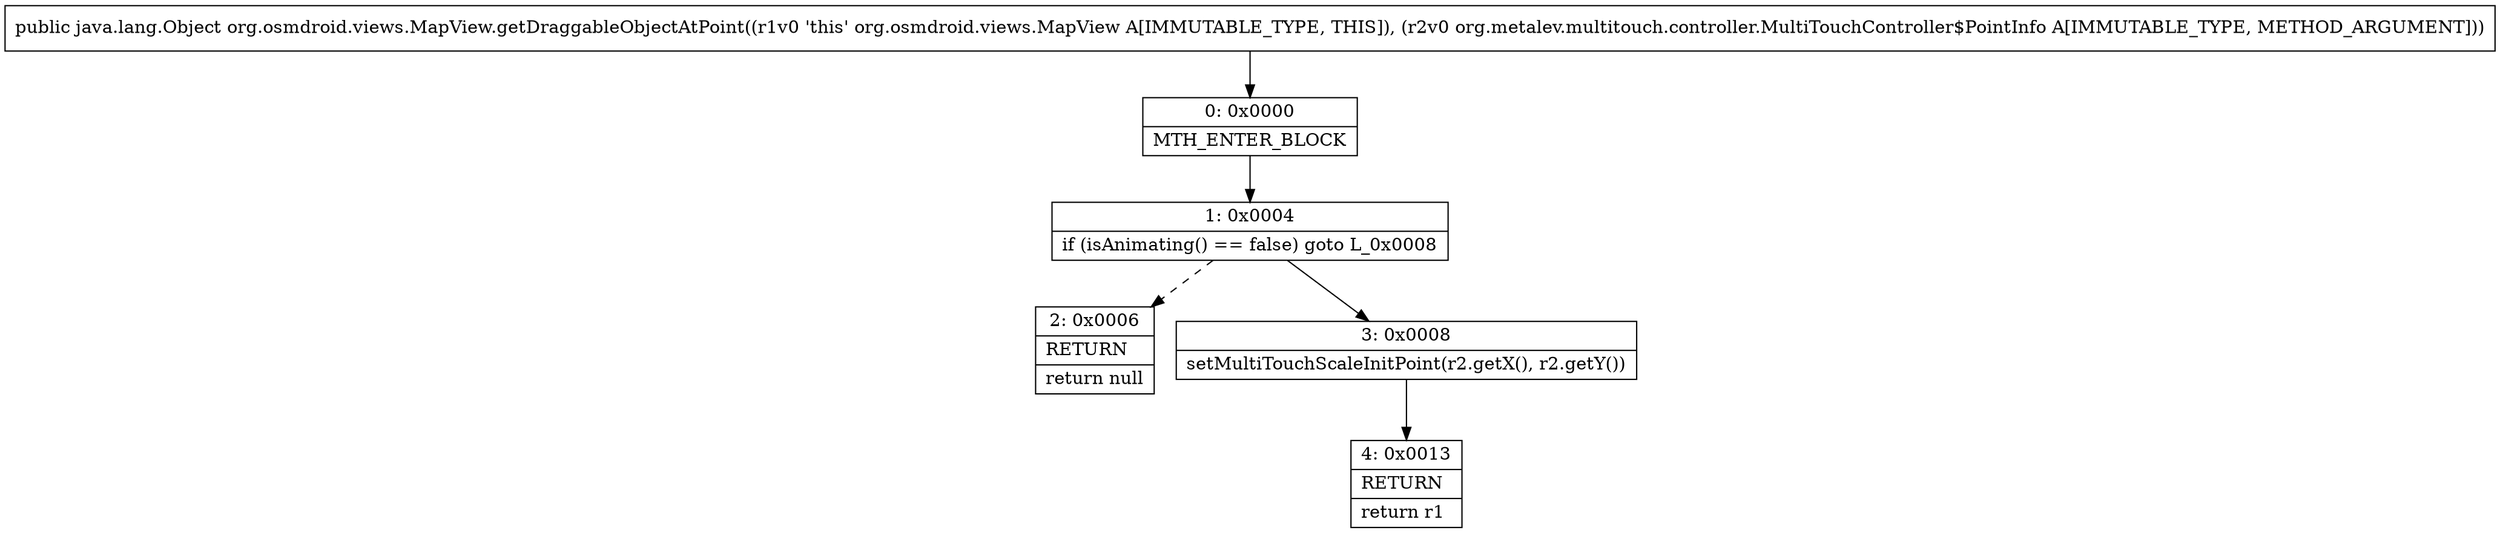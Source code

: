 digraph "CFG fororg.osmdroid.views.MapView.getDraggableObjectAtPoint(Lorg\/metalev\/multitouch\/controller\/MultiTouchController$PointInfo;)Ljava\/lang\/Object;" {
Node_0 [shape=record,label="{0\:\ 0x0000|MTH_ENTER_BLOCK\l}"];
Node_1 [shape=record,label="{1\:\ 0x0004|if (isAnimating() == false) goto L_0x0008\l}"];
Node_2 [shape=record,label="{2\:\ 0x0006|RETURN\l|return null\l}"];
Node_3 [shape=record,label="{3\:\ 0x0008|setMultiTouchScaleInitPoint(r2.getX(), r2.getY())\l}"];
Node_4 [shape=record,label="{4\:\ 0x0013|RETURN\l|return r1\l}"];
MethodNode[shape=record,label="{public java.lang.Object org.osmdroid.views.MapView.getDraggableObjectAtPoint((r1v0 'this' org.osmdroid.views.MapView A[IMMUTABLE_TYPE, THIS]), (r2v0 org.metalev.multitouch.controller.MultiTouchController$PointInfo A[IMMUTABLE_TYPE, METHOD_ARGUMENT])) }"];
MethodNode -> Node_0;
Node_0 -> Node_1;
Node_1 -> Node_2[style=dashed];
Node_1 -> Node_3;
Node_3 -> Node_4;
}

